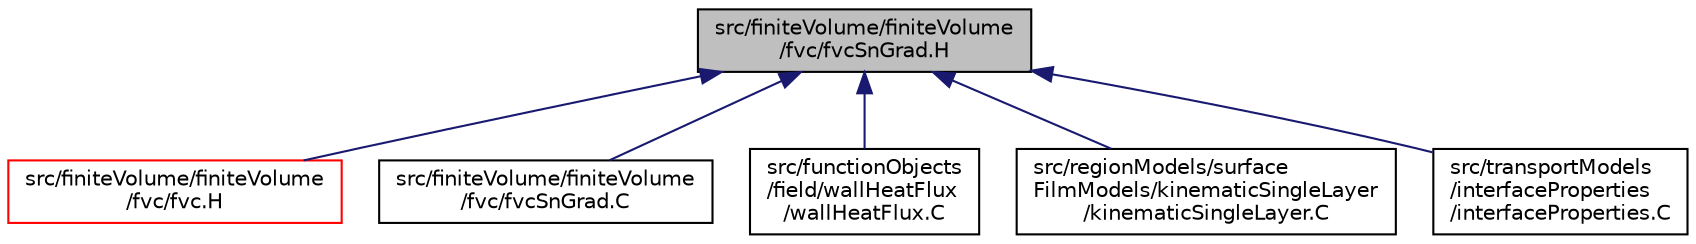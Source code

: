 digraph "src/finiteVolume/finiteVolume/fvc/fvcSnGrad.H"
{
  bgcolor="transparent";
  edge [fontname="Helvetica",fontsize="10",labelfontname="Helvetica",labelfontsize="10"];
  node [fontname="Helvetica",fontsize="10",shape=record];
  Node74 [label="src/finiteVolume/finiteVolume\l/fvc/fvcSnGrad.H",height=0.2,width=0.4,color="black", fillcolor="grey75", style="filled", fontcolor="black"];
  Node74 -> Node75 [dir="back",color="midnightblue",fontsize="10",style="solid",fontname="Helvetica"];
  Node75 [label="src/finiteVolume/finiteVolume\l/fvc/fvc.H",height=0.2,width=0.4,color="red",URL="$a03092.html"];
  Node74 -> Node90 [dir="back",color="midnightblue",fontsize="10",style="solid",fontname="Helvetica"];
  Node90 [label="src/finiteVolume/finiteVolume\l/fvc/fvcSnGrad.C",height=0.2,width=0.4,color="black",URL="$a03200.html"];
  Node74 -> Node91 [dir="back",color="midnightblue",fontsize="10",style="solid",fontname="Helvetica"];
  Node91 [label="src/functionObjects\l/field/wallHeatFlux\l/wallHeatFlux.C",height=0.2,width=0.4,color="black",URL="$a04859.html"];
  Node74 -> Node92 [dir="back",color="midnightblue",fontsize="10",style="solid",fontname="Helvetica"];
  Node92 [label="src/regionModels/surface\lFilmModels/kinematicSingleLayer\l/kinematicSingleLayer.C",height=0.2,width=0.4,color="black",URL="$a14210.html"];
  Node74 -> Node93 [dir="back",color="midnightblue",fontsize="10",style="solid",fontname="Helvetica"];
  Node93 [label="src/transportModels\l/interfaceProperties\l/interfaceProperties.C",height=0.2,width=0.4,color="black",URL="$a17363.html"];
}
